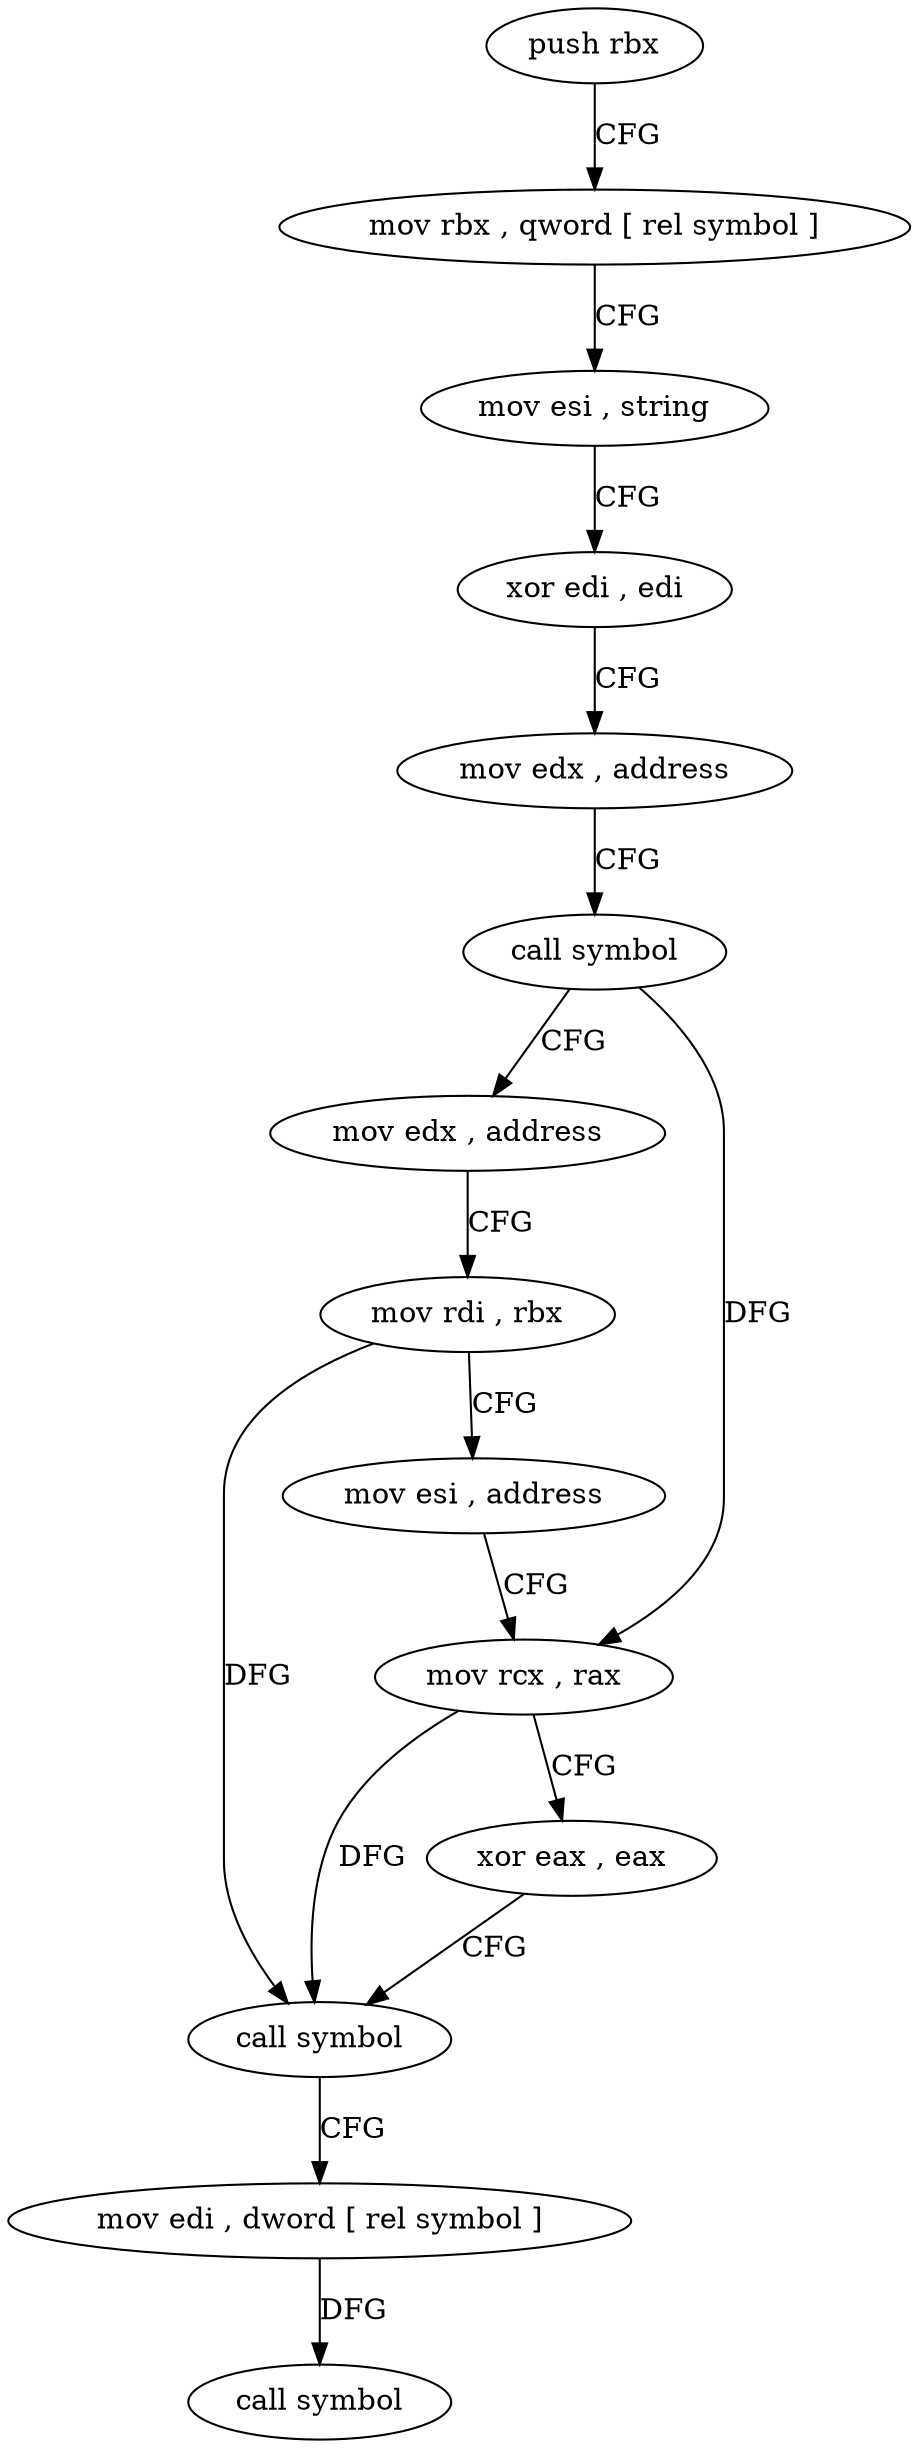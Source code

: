 digraph "func" {
"4259952" [label = "push rbx" ]
"4259953" [label = "mov rbx , qword [ rel symbol ]" ]
"4259960" [label = "mov esi , string" ]
"4259965" [label = "xor edi , edi" ]
"4259967" [label = "mov edx , address" ]
"4259972" [label = "call symbol" ]
"4259977" [label = "mov edx , address" ]
"4259982" [label = "mov rdi , rbx" ]
"4259985" [label = "mov esi , address" ]
"4259990" [label = "mov rcx , rax" ]
"4259993" [label = "xor eax , eax" ]
"4259995" [label = "call symbol" ]
"4260000" [label = "mov edi , dword [ rel symbol ]" ]
"4260006" [label = "call symbol" ]
"4259952" -> "4259953" [ label = "CFG" ]
"4259953" -> "4259960" [ label = "CFG" ]
"4259960" -> "4259965" [ label = "CFG" ]
"4259965" -> "4259967" [ label = "CFG" ]
"4259967" -> "4259972" [ label = "CFG" ]
"4259972" -> "4259977" [ label = "CFG" ]
"4259972" -> "4259990" [ label = "DFG" ]
"4259977" -> "4259982" [ label = "CFG" ]
"4259982" -> "4259985" [ label = "CFG" ]
"4259982" -> "4259995" [ label = "DFG" ]
"4259985" -> "4259990" [ label = "CFG" ]
"4259990" -> "4259993" [ label = "CFG" ]
"4259990" -> "4259995" [ label = "DFG" ]
"4259993" -> "4259995" [ label = "CFG" ]
"4259995" -> "4260000" [ label = "CFG" ]
"4260000" -> "4260006" [ label = "DFG" ]
}
